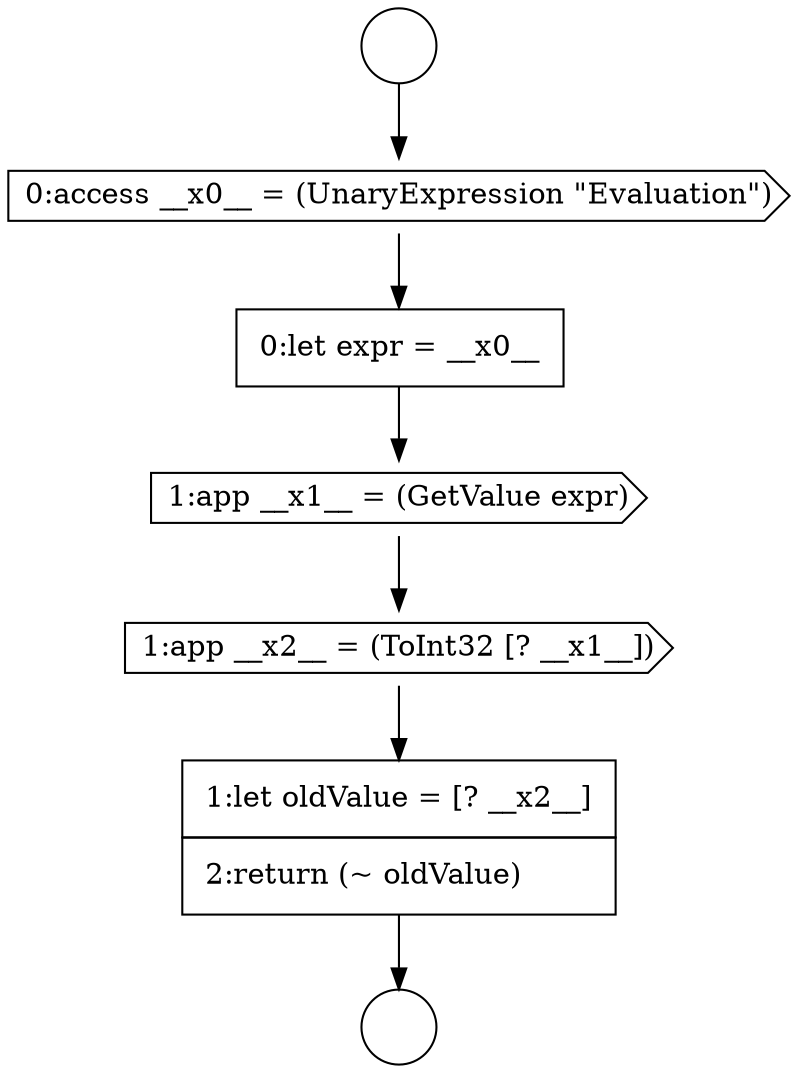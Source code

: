 digraph {
  node4307 [shape=cds, label=<<font color="black">1:app __x1__ = (GetValue expr)</font>> color="black" fillcolor="white" style=filled]
  node4308 [shape=cds, label=<<font color="black">1:app __x2__ = (ToInt32 [? __x1__])</font>> color="black" fillcolor="white" style=filled]
  node4309 [shape=none, margin=0, label=<<font color="black">
    <table border="0" cellborder="1" cellspacing="0" cellpadding="10">
      <tr><td align="left">1:let oldValue = [? __x2__]</td></tr>
      <tr><td align="left">2:return (~ oldValue)</td></tr>
    </table>
  </font>> color="black" fillcolor="white" style=filled]
  node4305 [shape=cds, label=<<font color="black">0:access __x0__ = (UnaryExpression &quot;Evaluation&quot;)</font>> color="black" fillcolor="white" style=filled]
  node4304 [shape=circle label=" " color="black" fillcolor="white" style=filled]
  node4306 [shape=none, margin=0, label=<<font color="black">
    <table border="0" cellborder="1" cellspacing="0" cellpadding="10">
      <tr><td align="left">0:let expr = __x0__</td></tr>
    </table>
  </font>> color="black" fillcolor="white" style=filled]
  node4303 [shape=circle label=" " color="black" fillcolor="white" style=filled]
  node4308 -> node4309 [ color="black"]
  node4303 -> node4305 [ color="black"]
  node4306 -> node4307 [ color="black"]
  node4309 -> node4304 [ color="black"]
  node4305 -> node4306 [ color="black"]
  node4307 -> node4308 [ color="black"]
}
